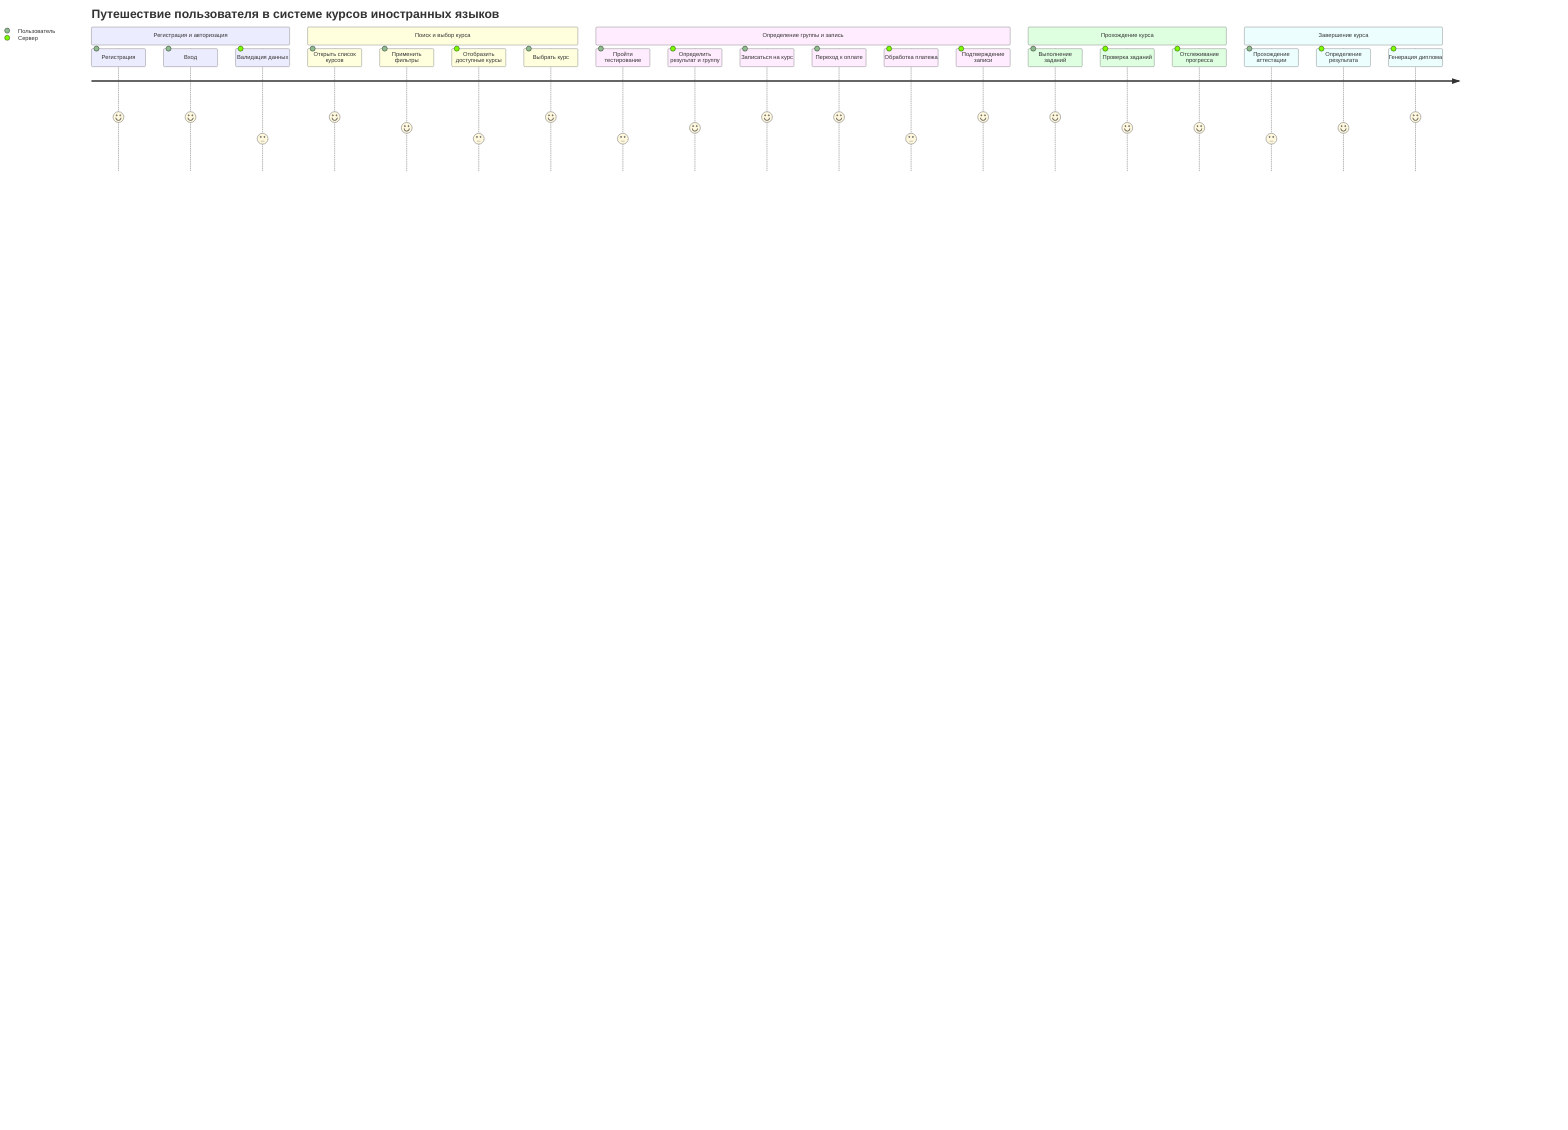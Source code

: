journey
  title Путешествие пользователя в системе курсов иностранных языков

  section Регистрация и авторизация
    Регистрация: 5: Пользователь
    Вход: 5: Пользователь
    Валидация данных: 3: Сервер

  section Поиск и выбор курса
    Открыть список курсов: 5: Пользователь
    Применить фильтры: 4: Пользователь
    Отобразить доступные курсы: 3: Сервер
    Выбрать курс: 5: Пользователь

  section Определение группы и запись
    Пройти тестирование: 3: Пользователь
    Определить результат и группу: 4: Сервер
    Записаться на курс: 5: Пользователь
    Переход к оплате: 5: Пользователь
    Обработка платежа: 3: Сервер
    Подтверждение записи: 5: Сервер

  section Прохождение курса
    Выполнение заданий: 5: Пользователь
    Проверка заданий: 4: Сервер
    Отслеживание прогресса: 4: Сервер

  section Завершение курса
    Прохождение аттестации: 3: Пользователь
    Определение результата: 4: Сервер
    Генерация диплома: 5: Сервер